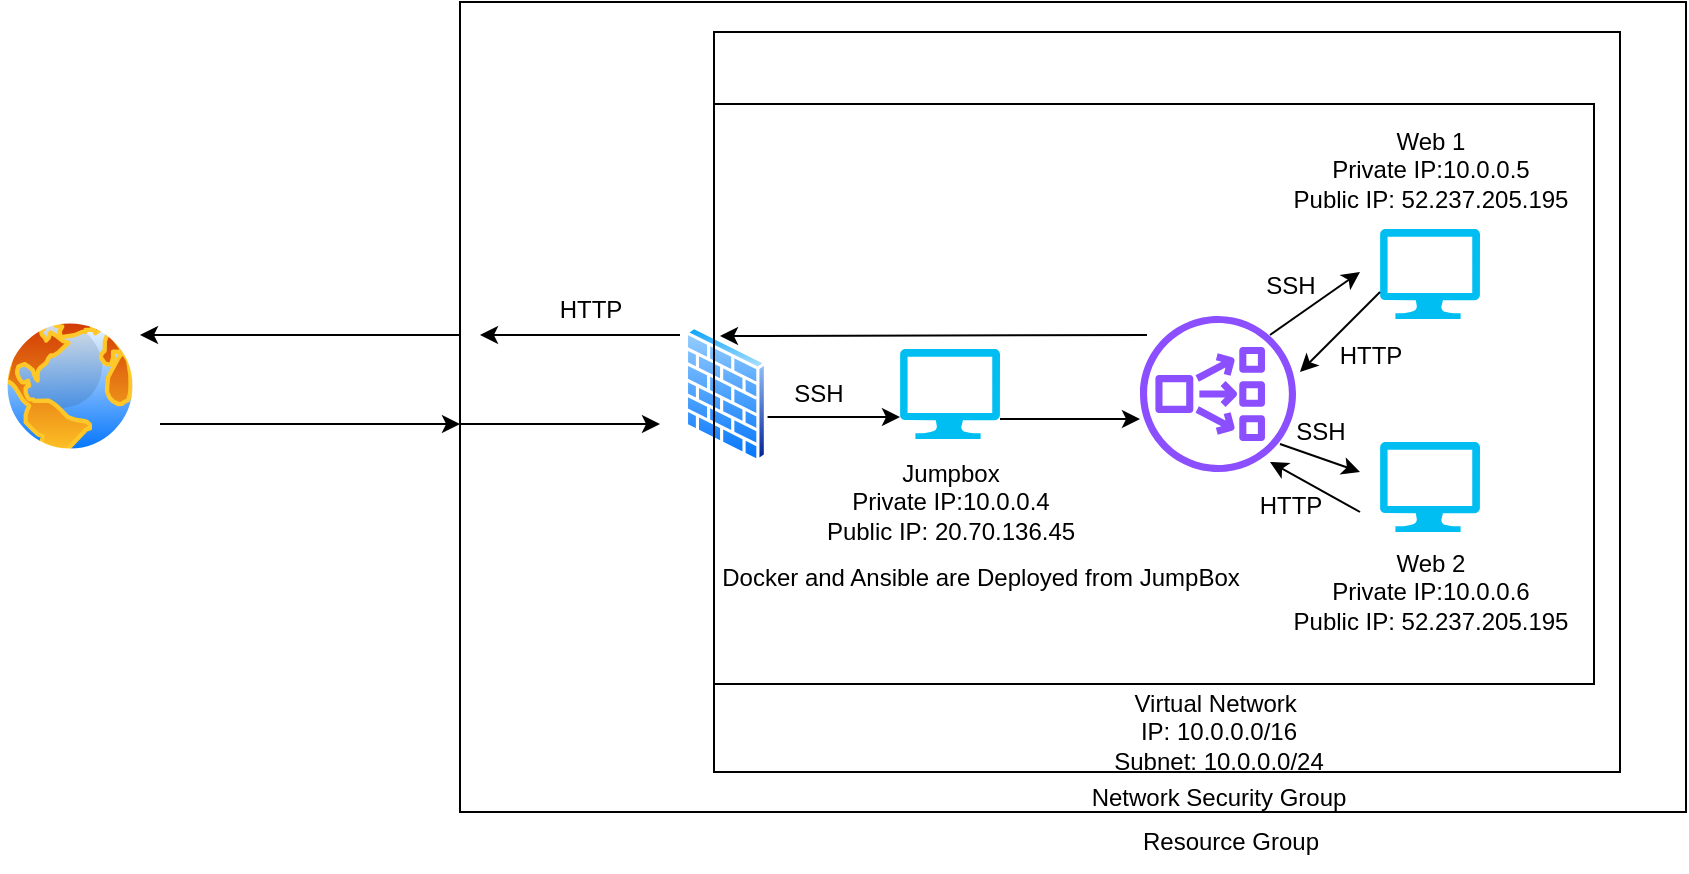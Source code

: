 <mxfile version="24.2.1" type="github">
  <diagram name="Page-1" id="DaeDmcBLZQ6chdSBhRTc">
    <mxGraphModel dx="927" dy="465" grid="1" gridSize="10" guides="1" tooltips="1" connect="1" arrows="1" fold="1" page="1" pageScale="1" pageWidth="827" pageHeight="1169" math="0" shadow="0">
      <root>
        <mxCell id="0" />
        <mxCell id="1" parent="0" />
        <mxCell id="ben5U8rEEhO7ePI2dHpk-1" value="" style="verticalLabelPosition=bottom;html=1;verticalAlign=top;align=center;strokeColor=none;fillColor=#00BEF2;shape=mxgraph.azure.computer;pointerEvents=1;" vertex="1" parent="1">
          <mxGeometry x="480" y="208.5" width="50" height="45" as="geometry" />
        </mxCell>
        <mxCell id="ben5U8rEEhO7ePI2dHpk-2" value="" style="verticalLabelPosition=bottom;html=1;verticalAlign=top;align=center;strokeColor=none;fillColor=#00BEF2;shape=mxgraph.azure.computer;pointerEvents=1;" vertex="1" parent="1">
          <mxGeometry x="720" y="148.5" width="50" height="45" as="geometry" />
        </mxCell>
        <mxCell id="ben5U8rEEhO7ePI2dHpk-3" value="" style="verticalLabelPosition=bottom;html=1;verticalAlign=top;align=center;strokeColor=none;fillColor=#00BEF2;shape=mxgraph.azure.computer;pointerEvents=1;" vertex="1" parent="1">
          <mxGeometry x="720" y="255" width="50" height="45" as="geometry" />
        </mxCell>
        <mxCell id="ben5U8rEEhO7ePI2dHpk-4" value="" style="sketch=0;outlineConnect=0;fontColor=#232F3E;gradientColor=none;fillColor=#8C4FFF;strokeColor=none;dashed=0;verticalLabelPosition=bottom;verticalAlign=top;align=center;html=1;fontSize=12;fontStyle=0;aspect=fixed;pointerEvents=1;shape=mxgraph.aws4.network_load_balancer;" vertex="1" parent="1">
          <mxGeometry x="600" y="192" width="78" height="78" as="geometry" />
        </mxCell>
        <mxCell id="ben5U8rEEhO7ePI2dHpk-5" value="" style="image;aspect=fixed;perimeter=ellipsePerimeter;html=1;align=center;shadow=0;dashed=0;spacingTop=3;image=img/lib/active_directory/internet_globe.svg;" vertex="1" parent="1">
          <mxGeometry x="30" y="192" width="70" height="70" as="geometry" />
        </mxCell>
        <mxCell id="ben5U8rEEhO7ePI2dHpk-6" value="" style="image;aspect=fixed;perimeter=ellipsePerimeter;html=1;align=center;shadow=0;dashed=0;spacingTop=3;image=img/lib/active_directory/firewall.svg;" vertex="1" parent="1">
          <mxGeometry x="372" y="196.75" width="41.79" height="68.5" as="geometry" />
        </mxCell>
        <mxCell id="ben5U8rEEhO7ePI2dHpk-8" value="" style="rounded=0;whiteSpace=wrap;html=1;fillColor=none;" vertex="1" parent="1">
          <mxGeometry x="260" y="35" width="613" height="405" as="geometry" />
        </mxCell>
        <mxCell id="ben5U8rEEhO7ePI2dHpk-11" value="Resource Group" style="text;html=1;align=center;verticalAlign=middle;resizable=0;points=[];autosize=1;strokeColor=none;fillColor=none;" vertex="1" parent="1">
          <mxGeometry x="590" y="440" width="110" height="30" as="geometry" />
        </mxCell>
        <mxCell id="ben5U8rEEhO7ePI2dHpk-13" value="Network Security Group&lt;div&gt;&lt;br&gt;&lt;/div&gt;" style="text;html=1;align=center;verticalAlign=middle;resizable=0;points=[];autosize=1;strokeColor=none;fillColor=none;" vertex="1" parent="1">
          <mxGeometry x="564" y="420" width="150" height="40" as="geometry" />
        </mxCell>
        <mxCell id="ben5U8rEEhO7ePI2dHpk-14" value="" style="endArrow=classic;html=1;rounded=0;entryX=-0.003;entryY=0.52;entryDx=0;entryDy=0;entryPerimeter=0;" edge="1" parent="1">
          <mxGeometry width="50" height="50" relative="1" as="geometry">
            <mxPoint x="110" y="246" as="sourcePoint" />
            <mxPoint x="260.001" y="246.0" as="targetPoint" />
          </mxGeometry>
        </mxCell>
        <mxCell id="ben5U8rEEhO7ePI2dHpk-12" value="" style="rounded=0;whiteSpace=wrap;html=1;fillColor=none;" vertex="1" parent="1">
          <mxGeometry x="387" y="50" width="453" height="370" as="geometry" />
        </mxCell>
        <mxCell id="ben5U8rEEhO7ePI2dHpk-25" value="" style="endArrow=classic;html=1;rounded=0;" edge="1" parent="1">
          <mxGeometry relative="1" as="geometry">
            <mxPoint x="260" y="246" as="sourcePoint" />
            <mxPoint x="360" y="246" as="targetPoint" />
          </mxGeometry>
        </mxCell>
        <mxCell id="ben5U8rEEhO7ePI2dHpk-27" value="" style="endArrow=classic;html=1;rounded=0;" edge="1" parent="1">
          <mxGeometry relative="1" as="geometry">
            <mxPoint x="413.79" y="242.5" as="sourcePoint" />
            <mxPoint x="480" y="242.5" as="targetPoint" />
          </mxGeometry>
        </mxCell>
        <mxCell id="ben5U8rEEhO7ePI2dHpk-29" value="Virtual Network&amp;nbsp;&lt;div&gt;IP: 10.0.0.0/16&lt;/div&gt;&lt;div&gt;Subnet: 10.0.0.0/24&lt;/div&gt;" style="text;html=1;align=center;verticalAlign=middle;resizable=0;points=[];autosize=1;strokeColor=none;fillColor=none;" vertex="1" parent="1">
          <mxGeometry x="574" y="370" width="130" height="60" as="geometry" />
        </mxCell>
        <mxCell id="ben5U8rEEhO7ePI2dHpk-31" value="Jumpbox&lt;div&gt;Private IP:10.0.0.4&lt;/div&gt;&lt;div&gt;Public IP: 20.70.136.45&lt;/div&gt;" style="text;html=1;align=center;verticalAlign=middle;resizable=0;points=[];autosize=1;strokeColor=none;fillColor=none;" vertex="1" parent="1">
          <mxGeometry x="430" y="255" width="150" height="60" as="geometry" />
        </mxCell>
        <mxCell id="ben5U8rEEhO7ePI2dHpk-32" value="&lt;div&gt;Web 1&lt;/div&gt;&lt;div&gt;Private IP:10.0.0.5&lt;/div&gt;&lt;div&gt;Public IP: 52.237.205.195&lt;/div&gt;" style="text;html=1;align=center;verticalAlign=middle;resizable=0;points=[];autosize=1;strokeColor=none;fillColor=none;" vertex="1" parent="1">
          <mxGeometry x="665" y="88.5" width="160" height="60" as="geometry" />
        </mxCell>
        <mxCell id="ben5U8rEEhO7ePI2dHpk-33" value="&lt;div&gt;Web 2&lt;/div&gt;&lt;div&gt;Private IP:10.0.0.6&lt;/div&gt;&lt;div&gt;Public IP:&amp;nbsp;52.237.205.195&lt;/div&gt;" style="text;html=1;align=center;verticalAlign=middle;resizable=0;points=[];autosize=1;strokeColor=none;fillColor=none;" vertex="1" parent="1">
          <mxGeometry x="665" y="300" width="160" height="60" as="geometry" />
        </mxCell>
        <mxCell id="ben5U8rEEhO7ePI2dHpk-34" value="SSH" style="text;html=1;align=center;verticalAlign=middle;resizable=0;points=[];autosize=1;strokeColor=none;fillColor=none;" vertex="1" parent="1">
          <mxGeometry x="414" y="216" width="50" height="30" as="geometry" />
        </mxCell>
        <mxCell id="ben5U8rEEhO7ePI2dHpk-37" value="" style="endArrow=classic;html=1;rounded=0;" edge="1" parent="1">
          <mxGeometry relative="1" as="geometry">
            <mxPoint x="530" y="243.5" as="sourcePoint" />
            <mxPoint x="600" y="243.5" as="targetPoint" />
          </mxGeometry>
        </mxCell>
        <mxCell id="ben5U8rEEhO7ePI2dHpk-30" value="" style="rounded=0;whiteSpace=wrap;html=1;fillColor=none;" vertex="1" parent="1">
          <mxGeometry x="387" y="86" width="440" height="290" as="geometry" />
        </mxCell>
        <mxCell id="ben5U8rEEhO7ePI2dHpk-43" value="" style="endArrow=classic;html=1;rounded=0;" edge="1" parent="1">
          <mxGeometry width="50" height="50" relative="1" as="geometry">
            <mxPoint x="665" y="201.5" as="sourcePoint" />
            <mxPoint x="710" y="170" as="targetPoint" />
          </mxGeometry>
        </mxCell>
        <mxCell id="ben5U8rEEhO7ePI2dHpk-44" value="" style="endArrow=classic;html=1;rounded=0;" edge="1" parent="1">
          <mxGeometry width="50" height="50" relative="1" as="geometry">
            <mxPoint x="670" y="256" as="sourcePoint" />
            <mxPoint x="710" y="270" as="targetPoint" />
          </mxGeometry>
        </mxCell>
        <mxCell id="ben5U8rEEhO7ePI2dHpk-45" value="SSH" style="text;html=1;align=center;verticalAlign=middle;resizable=0;points=[];autosize=1;strokeColor=none;fillColor=none;" vertex="1" parent="1">
          <mxGeometry x="650" y="162" width="50" height="30" as="geometry" />
        </mxCell>
        <mxCell id="ben5U8rEEhO7ePI2dHpk-46" value="SSH" style="text;html=1;align=center;verticalAlign=middle;resizable=0;points=[];autosize=1;strokeColor=none;fillColor=none;" vertex="1" parent="1">
          <mxGeometry x="665" y="235.25" width="50" height="30" as="geometry" />
        </mxCell>
        <mxCell id="ben5U8rEEhO7ePI2dHpk-49" value="" style="endArrow=classic;html=1;rounded=0;" edge="1" parent="1">
          <mxGeometry width="50" height="50" relative="1" as="geometry">
            <mxPoint x="720" y="180" as="sourcePoint" />
            <mxPoint x="680" y="220" as="targetPoint" />
          </mxGeometry>
        </mxCell>
        <mxCell id="ben5U8rEEhO7ePI2dHpk-50" value="" style="endArrow=classic;html=1;rounded=0;" edge="1" parent="1">
          <mxGeometry width="50" height="50" relative="1" as="geometry">
            <mxPoint x="710" y="290" as="sourcePoint" />
            <mxPoint x="665" y="265" as="targetPoint" />
          </mxGeometry>
        </mxCell>
        <mxCell id="ben5U8rEEhO7ePI2dHpk-51" value="HTTP" style="text;html=1;align=center;verticalAlign=middle;resizable=0;points=[];autosize=1;strokeColor=none;fillColor=none;" vertex="1" parent="1">
          <mxGeometry x="690" y="196.75" width="50" height="30" as="geometry" />
        </mxCell>
        <mxCell id="ben5U8rEEhO7ePI2dHpk-52" value="HTTP" style="text;html=1;align=center;verticalAlign=middle;resizable=0;points=[];autosize=1;strokeColor=none;fillColor=none;" vertex="1" parent="1">
          <mxGeometry x="650" y="271.5" width="50" height="30" as="geometry" />
        </mxCell>
        <mxCell id="ben5U8rEEhO7ePI2dHpk-54" value="" style="endArrow=classic;html=1;rounded=0;" edge="1" parent="1">
          <mxGeometry relative="1" as="geometry">
            <mxPoint x="603.5" y="201.5" as="sourcePoint" />
            <mxPoint x="390" y="202" as="targetPoint" />
          </mxGeometry>
        </mxCell>
        <mxCell id="ben5U8rEEhO7ePI2dHpk-56" value="" style="endArrow=classic;html=1;rounded=0;" edge="1" parent="1">
          <mxGeometry relative="1" as="geometry">
            <mxPoint x="370" y="201.5" as="sourcePoint" />
            <mxPoint x="270" y="201.5" as="targetPoint" />
          </mxGeometry>
        </mxCell>
        <mxCell id="ben5U8rEEhO7ePI2dHpk-58" value="" style="endArrow=classic;html=1;rounded=0;" edge="1" parent="1">
          <mxGeometry relative="1" as="geometry">
            <mxPoint x="260" y="201.5" as="sourcePoint" />
            <mxPoint x="100" y="201.5" as="targetPoint" />
          </mxGeometry>
        </mxCell>
        <mxCell id="ben5U8rEEhO7ePI2dHpk-61" value="HTTP&lt;div&gt;&lt;br&gt;&lt;/div&gt;" style="text;html=1;align=center;verticalAlign=middle;resizable=0;points=[];autosize=1;strokeColor=none;fillColor=none;" vertex="1" parent="1">
          <mxGeometry x="300" y="176" width="50" height="40" as="geometry" />
        </mxCell>
        <mxCell id="ben5U8rEEhO7ePI2dHpk-63" value="Docker and Ansible are Deployed from JumpBox&lt;div&gt;&lt;br&gt;&lt;/div&gt;" style="text;html=1;align=center;verticalAlign=middle;resizable=0;points=[];autosize=1;strokeColor=none;fillColor=none;" vertex="1" parent="1">
          <mxGeometry x="380" y="310" width="280" height="40" as="geometry" />
        </mxCell>
      </root>
    </mxGraphModel>
  </diagram>
</mxfile>
